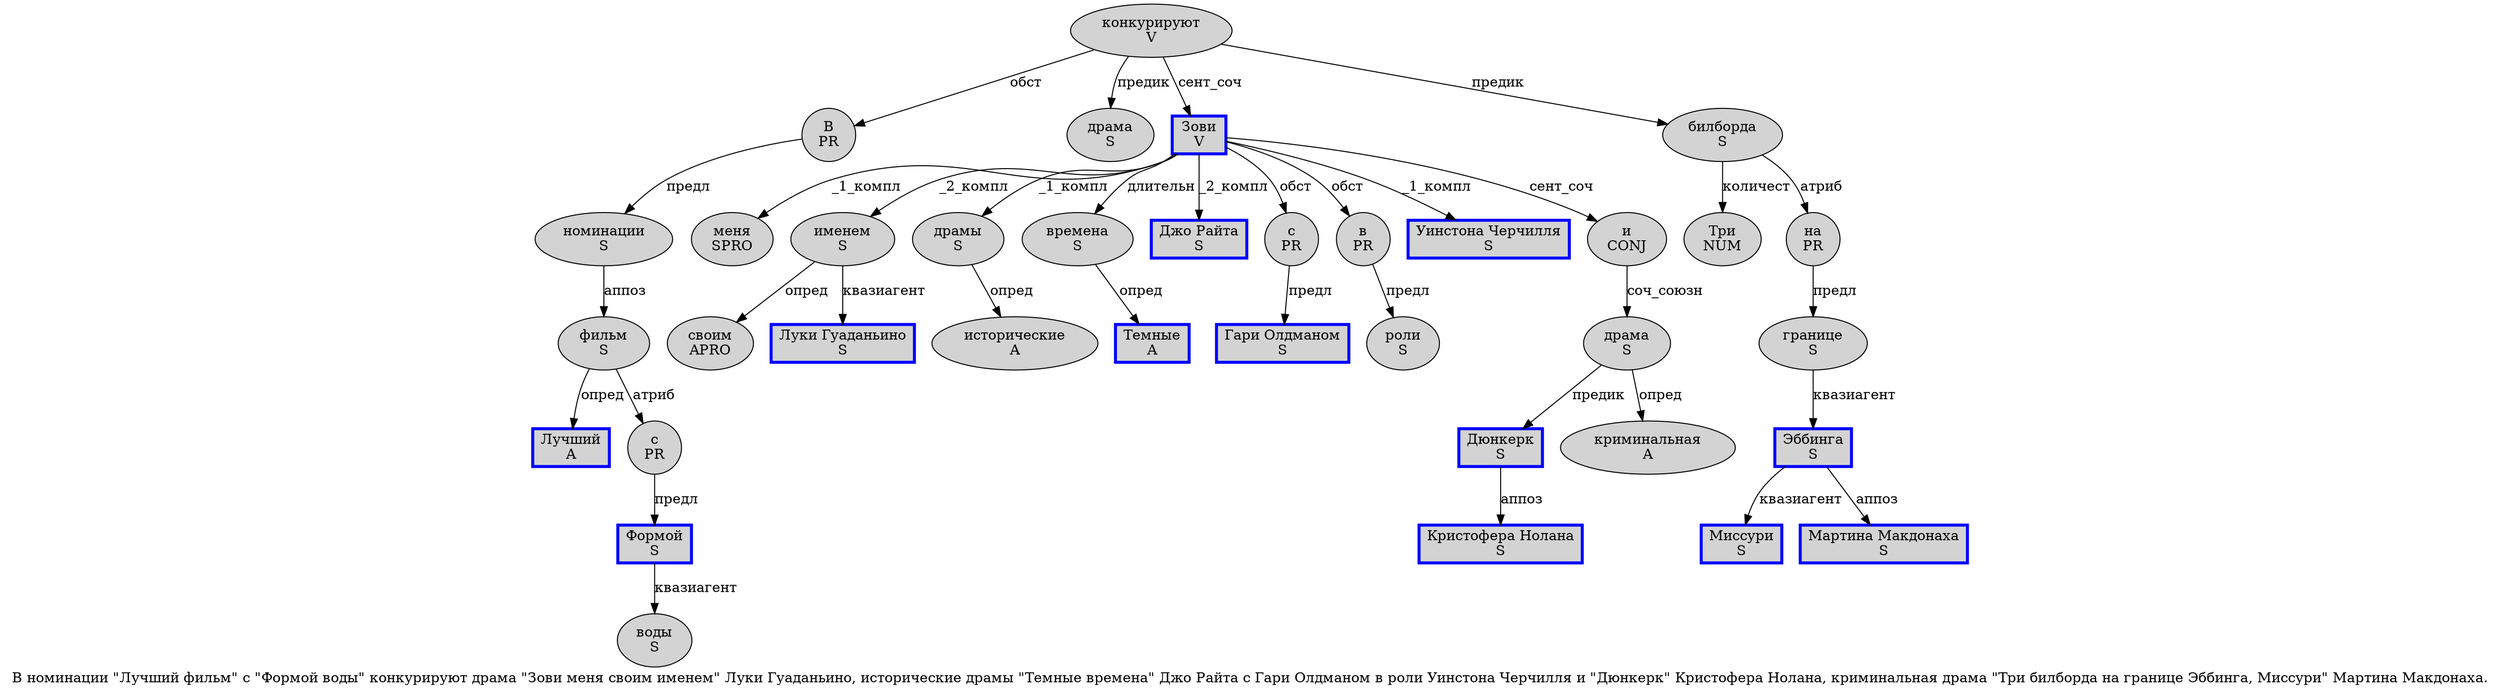 digraph SENTENCE_557 {
	graph [label="В номинации \"Лучший фильм\" с \"Формой воды\" конкурируют драма \"Зови меня своим именем\" Луки Гуаданьино, исторические драмы \"Темные времена\" Джо Райта с Гари Олдманом в роли Уинстона Черчилля и \"Дюнкерк\" Кристофера Нолана, криминальная драма \"Три билборда на границе Эббинга, Миссури\" Мартина Макдонаха."]
	node [style=filled]
		0 [label="В
PR" color="" fillcolor=lightgray penwidth=1 shape=ellipse]
		1 [label="номинации
S" color="" fillcolor=lightgray penwidth=1 shape=ellipse]
		3 [label="Лучший
A" color=blue fillcolor=lightgray penwidth=3 shape=box]
		4 [label="фильм
S" color="" fillcolor=lightgray penwidth=1 shape=ellipse]
		6 [label="с
PR" color="" fillcolor=lightgray penwidth=1 shape=ellipse]
		8 [label="Формой
S" color=blue fillcolor=lightgray penwidth=3 shape=box]
		9 [label="воды
S" color="" fillcolor=lightgray penwidth=1 shape=ellipse]
		11 [label="конкурируют
V" color="" fillcolor=lightgray penwidth=1 shape=ellipse]
		12 [label="драма
S" color="" fillcolor=lightgray penwidth=1 shape=ellipse]
		14 [label="Зови
V" color=blue fillcolor=lightgray penwidth=3 shape=box]
		15 [label="меня
SPRO" color="" fillcolor=lightgray penwidth=1 shape=ellipse]
		16 [label="своим
APRO" color="" fillcolor=lightgray penwidth=1 shape=ellipse]
		17 [label="именем
S" color="" fillcolor=lightgray penwidth=1 shape=ellipse]
		19 [label="Луки Гуаданьино
S" color=blue fillcolor=lightgray penwidth=3 shape=box]
		21 [label="исторические
A" color="" fillcolor=lightgray penwidth=1 shape=ellipse]
		22 [label="драмы
S" color="" fillcolor=lightgray penwidth=1 shape=ellipse]
		24 [label="Темные
A" color=blue fillcolor=lightgray penwidth=3 shape=box]
		25 [label="времена
S" color="" fillcolor=lightgray penwidth=1 shape=ellipse]
		27 [label="Джо Райта
S" color=blue fillcolor=lightgray penwidth=3 shape=box]
		28 [label="с
PR" color="" fillcolor=lightgray penwidth=1 shape=ellipse]
		29 [label="Гари Олдманом
S" color=blue fillcolor=lightgray penwidth=3 shape=box]
		30 [label="в
PR" color="" fillcolor=lightgray penwidth=1 shape=ellipse]
		31 [label="роли
S" color="" fillcolor=lightgray penwidth=1 shape=ellipse]
		32 [label="Уинстона Черчилля
S" color=blue fillcolor=lightgray penwidth=3 shape=box]
		33 [label="и
CONJ" color="" fillcolor=lightgray penwidth=1 shape=ellipse]
		35 [label="Дюнкерк
S" color=blue fillcolor=lightgray penwidth=3 shape=box]
		37 [label="Кристофера Нолана
S" color=blue fillcolor=lightgray penwidth=3 shape=box]
		39 [label="криминальная
A" color="" fillcolor=lightgray penwidth=1 shape=ellipse]
		40 [label="драма
S" color="" fillcolor=lightgray penwidth=1 shape=ellipse]
		42 [label="Три
NUM" color="" fillcolor=lightgray penwidth=1 shape=ellipse]
		43 [label="билборда
S" color="" fillcolor=lightgray penwidth=1 shape=ellipse]
		44 [label="на
PR" color="" fillcolor=lightgray penwidth=1 shape=ellipse]
		45 [label="границе
S" color="" fillcolor=lightgray penwidth=1 shape=ellipse]
		46 [label="Эббинга
S" color=blue fillcolor=lightgray penwidth=3 shape=box]
		48 [label="Миссури
S" color=blue fillcolor=lightgray penwidth=3 shape=box]
		50 [label="Мартина Макдонаха
S" color=blue fillcolor=lightgray penwidth=3 shape=box]
			30 -> 31 [label="предл"]
			11 -> 0 [label="обст"]
			11 -> 12 [label="предик"]
			11 -> 14 [label="сент_соч"]
			11 -> 43 [label="предик"]
			35 -> 37 [label="аппоз"]
			40 -> 35 [label="предик"]
			40 -> 39 [label="опред"]
			44 -> 45 [label="предл"]
			4 -> 3 [label="опред"]
			4 -> 6 [label="атриб"]
			46 -> 48 [label="квазиагент"]
			46 -> 50 [label="аппоз"]
			14 -> 15 [label="_1_компл"]
			14 -> 17 [label="_2_компл"]
			14 -> 22 [label="_1_компл"]
			14 -> 25 [label="длительн"]
			14 -> 27 [label="_2_компл"]
			14 -> 28 [label="обст"]
			14 -> 30 [label="обст"]
			14 -> 32 [label="_1_компл"]
			14 -> 33 [label="сент_соч"]
			43 -> 42 [label="количест"]
			43 -> 44 [label="атриб"]
			8 -> 9 [label="квазиагент"]
			1 -> 4 [label="аппоз"]
			17 -> 16 [label="опред"]
			17 -> 19 [label="квазиагент"]
			0 -> 1 [label="предл"]
			33 -> 40 [label="соч_союзн"]
			28 -> 29 [label="предл"]
			6 -> 8 [label="предл"]
			45 -> 46 [label="квазиагент"]
			25 -> 24 [label="опред"]
			22 -> 21 [label="опред"]
}